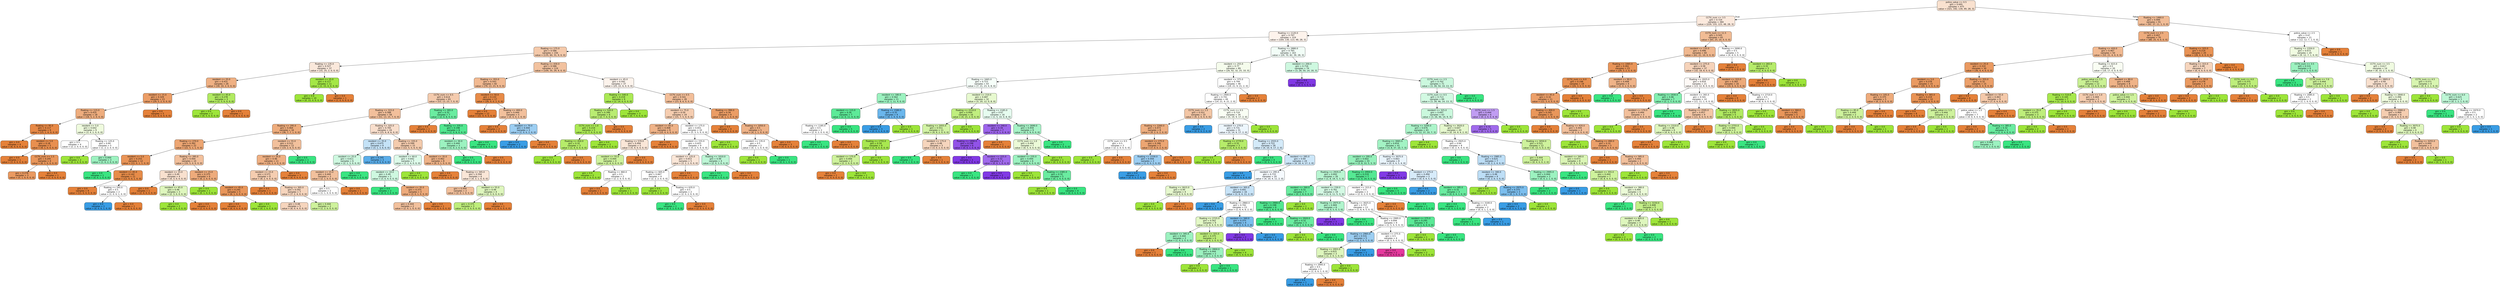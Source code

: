 digraph Tree {
node [shape=box, style="filled, rounded", color="black", fontname=helvetica] ;
edge [fontname=helvetica] ;
0 [label="police_value <= 0.5\ngini = 0.695\nsamples = 475\nvalue = [321, 192, 134, 49, 28, 3]", fillcolor="#f9e1cf"] ;
1 [label="CCTV_num <= 3.5\ngini = 0.724\nsamples = 384\nvalue = [229, 155, 123, 48, 28, 3]", fillcolor="#fbe9dd"] ;
0 -> 1 [labeldistance=2.5, labelangle=45, headlabel="True"] ;
2 [label="floating <= 1120.0\ngini = 0.747\nsamples = 319\nvalue = [164, 130, 113, 48, 28, 3]", fillcolor="#fdf3ec"] ;
1 -> 2 ;
3 [label="floating <= 175.0\ngini = 0.586\nsamples = 156\nvalue = [135, 60, 31, 9, 0, 0]", fillcolor="#f4c9aa"] ;
2 -> 3 ;
4 [label="floating <= 135.0\ngini = 0.527\nsamples = 37\nvalue = [31, 25, 2, 0, 0, 0]", fillcolor="#fae8db"] ;
3 -> 4 ;
5 [label="resident <= 25.0\ngini = 0.431\nsamples = 26\nvalue = [30, 10, 2, 0, 0, 0]", fillcolor="#efb083"] ;
4 -> 5 ;
6 [label="resident <= 15.0\ngini = 0.329\nsamples = 23\nvalue = [29, 5, 2, 0, 0, 0]", fillcolor="#eb9d66"] ;
5 -> 6 ;
7 [label="floating <= 115.0\ngini = 0.435\nsamples = 18\nvalue = [18, 5, 2, 0, 0, 0]", fillcolor="#eead7e"] ;
6 -> 7 ;
8 [label="floating <= 95.0\ngini = 0.117\nsamples = 9\nvalue = [15, 1, 0, 0, 0, 0]", fillcolor="#e78946"] ;
7 -> 8 ;
9 [label="gini = 0.0\nsamples = 4\nvalue = [6, 0, 0, 0, 0, 0]", fillcolor="#e58139"] ;
8 -> 9 ;
10 [label="resident <= 5.0\ngini = 0.18\nsamples = 5\nvalue = [9, 1, 0, 0, 0, 0]", fillcolor="#e88f4f"] ;
8 -> 10 ;
11 [label="gini = 0.0\nsamples = 1\nvalue = [3, 0, 0, 0, 0, 0]", fillcolor="#e58139"] ;
10 -> 11 ;
12 [label="CCTV_num <= 1.5\ngini = 0.245\nsamples = 4\nvalue = [6, 1, 0, 0, 0, 0]", fillcolor="#e9965a"] ;
10 -> 12 ;
13 [label="gini = 0.278\nsamples = 3\nvalue = [5, 1, 0, 0, 0, 0]", fillcolor="#ea9a61"] ;
12 -> 13 ;
14 [label="gini = 0.0\nsamples = 1\nvalue = [1, 0, 0, 0, 0, 0]", fillcolor="#e58139"] ;
12 -> 14 ;
15 [label="resident <= 5.0\ngini = 0.642\nsamples = 9\nvalue = [3, 4, 2, 0, 0, 0]", fillcolor="#effbde"] ;
7 -> 15 ;
16 [label="gini = 0.5\nsamples = 4\nvalue = [2, 2, 0, 0, 0, 0]", fillcolor="#ffffff"] ;
15 -> 16 ;
17 [label="floating <= 125.0\ngini = 0.64\nsamples = 5\nvalue = [1, 2, 2, 0, 0, 0]", fillcolor="#ffffff"] ;
15 -> 17 ;
18 [label="gini = 0.0\nsamples = 2\nvalue = [0, 2, 0, 0, 0, 0]", fillcolor="#9de539"] ;
17 -> 18 ;
19 [label="gini = 0.444\nsamples = 3\nvalue = [1, 0, 2, 0, 0, 0]", fillcolor="#9cf2c0"] ;
17 -> 19 ;
20 [label="gini = 0.0\nsamples = 5\nvalue = [11, 0, 0, 0, 0, 0]", fillcolor="#e58139"] ;
6 -> 20 ;
21 [label="resident <= 45.0\ngini = 0.278\nsamples = 3\nvalue = [1, 5, 0, 0, 0, 0]", fillcolor="#b1ea61"] ;
5 -> 21 ;
22 [label="gini = 0.0\nsamples = 2\nvalue = [0, 5, 0, 0, 0, 0]", fillcolor="#9de539"] ;
21 -> 22 ;
23 [label="gini = 0.0\nsamples = 1\nvalue = [1, 0, 0, 0, 0, 0]", fillcolor="#e58139"] ;
21 -> 23 ;
24 [label="resident <= 25.0\ngini = 0.117\nsamples = 11\nvalue = [1, 15, 0, 0, 0, 0]", fillcolor="#a4e746"] ;
4 -> 24 ;
25 [label="gini = 0.0\nsamples = 10\nvalue = [0, 15, 0, 0, 0, 0]", fillcolor="#9de539"] ;
24 -> 25 ;
26 [label="gini = 0.0\nsamples = 1\nvalue = [1, 0, 0, 0, 0, 0]", fillcolor="#e58139"] ;
24 -> 26 ;
27 [label="floating <= 430.0\ngini = 0.586\nsamples = 119\nvalue = [104, 35, 29, 9, 0, 0]", fillcolor="#f2c29f"] ;
3 -> 27 ;
28 [label="floating <= 355.0\ngini = 0.543\nsamples = 82\nvalue = [79, 13, 23, 9, 0, 0]", fillcolor="#f1b991"] ;
27 -> 28 ;
29 [label="CCTV_num <= 0.5\ngini = 0.614\nsamples = 65\nvalue = [53, 13, 23, 7, 0, 0]", fillcolor="#f4cbae"] ;
28 -> 29 ;
30 [label="floating <= 315.0\ngini = 0.588\nsamples = 58\nvalue = [51, 13, 15, 7, 0, 0]", fillcolor="#f2bf9b"] ;
29 -> 30 ;
31 [label="floating <= 295.0\ngini = 0.464\nsamples = 34\nvalue = [36, 7, 7, 1, 0, 0]", fillcolor="#eeac7c"] ;
30 -> 31 ;
32 [label="floating <= 270.0\ngini = 0.392\nsamples = 22\nvalue = [22, 5, 1, 1, 0, 0]", fillcolor="#eda673"] ;
31 -> 32 ;
33 [label="resident <= 5.0\ngini = 0.255\nsamples = 12\nvalue = [12, 0, 1, 1, 0, 0]", fillcolor="#e99457"] ;
32 -> 33 ;
34 [label="gini = 0.0\nsamples = 1\nvalue = [0, 0, 1, 0, 0, 0]", fillcolor="#39e581"] ;
33 -> 34 ;
35 [label="resident <= 45.0\ngini = 0.142\nsamples = 11\nvalue = [12, 0, 0, 1, 0, 0]", fillcolor="#e78c49"] ;
33 -> 35 ;
36 [label="gini = 0.0\nsamples = 9\nvalue = [11, 0, 0, 0, 0, 0]", fillcolor="#e58139"] ;
35 -> 36 ;
37 [label="floating <= 245.0\ngini = 0.5\nsamples = 2\nvalue = [1, 0, 0, 1, 0, 0]", fillcolor="#ffffff"] ;
35 -> 37 ;
38 [label="gini = 0.0\nsamples = 1\nvalue = [0, 0, 0, 1, 0, 0]", fillcolor="#399de5"] ;
37 -> 38 ;
39 [label="gini = 0.0\nsamples = 1\nvalue = [1, 0, 0, 0, 0, 0]", fillcolor="#e58139"] ;
37 -> 39 ;
40 [label="floating <= 285.0\ngini = 0.444\nsamples = 10\nvalue = [10, 5, 0, 0, 0, 0]", fillcolor="#f2c09c"] ;
32 -> 40 ;
41 [label="resident <= 35.0\ngini = 0.49\nsamples = 4\nvalue = [4, 3, 0, 0, 0, 0]", fillcolor="#f8e0ce"] ;
40 -> 41 ;
42 [label="gini = 0.0\nsamples = 1\nvalue = [2, 0, 0, 0, 0, 0]", fillcolor="#e58139"] ;
41 -> 42 ;
43 [label="resident <= 45.0\ngini = 0.48\nsamples = 3\nvalue = [2, 3, 0, 0, 0, 0]", fillcolor="#def6bd"] ;
41 -> 43 ;
44 [label="gini = 0.0\nsamples = 2\nvalue = [0, 3, 0, 0, 0, 0]", fillcolor="#9de539"] ;
43 -> 44 ;
45 [label="gini = 0.0\nsamples = 1\nvalue = [2, 0, 0, 0, 0, 0]", fillcolor="#e58139"] ;
43 -> 45 ;
46 [label="resident <= 15.0\ngini = 0.375\nsamples = 6\nvalue = [6, 2, 0, 0, 0, 0]", fillcolor="#eeab7b"] ;
40 -> 46 ;
47 [label="gini = 0.0\nsamples = 1\nvalue = [0, 1, 0, 0, 0, 0]", fillcolor="#9de539"] ;
46 -> 47 ;
48 [label="resident <= 45.0\ngini = 0.245\nsamples = 5\nvalue = [6, 1, 0, 0, 0, 0]", fillcolor="#e9965a"] ;
46 -> 48 ;
49 [label="gini = 0.0\nsamples = 4\nvalue = [6, 0, 0, 0, 0, 0]", fillcolor="#e58139"] ;
48 -> 49 ;
50 [label="gini = 0.0\nsamples = 1\nvalue = [0, 1, 0, 0, 0, 0]", fillcolor="#9de539"] ;
48 -> 50 ;
51 [label="resident <= 55.0\ngini = 0.512\nsamples = 12\nvalue = [14, 2, 6, 0, 0, 0]", fillcolor="#f2c09c"] ;
31 -> 51 ;
52 [label="resident <= 25.0\ngini = 0.46\nsamples = 11\nvalue = [14, 2, 4, 0, 0, 0]", fillcolor="#efb083"] ;
51 -> 52 ;
53 [label="resident <= 15.0\ngini = 0.571\nsamples = 8\nvalue = [8, 2, 4, 0, 0, 0]", fillcolor="#f5cdb0"] ;
52 -> 53 ;
54 [label="gini = 0.0\nsamples = 1\nvalue = [1, 0, 0, 0, 0, 0]", fillcolor="#e58139"] ;
53 -> 54 ;
55 [label="floating <= 305.0\ngini = 0.592\nsamples = 7\nvalue = [7, 2, 4, 0, 0, 0]", fillcolor="#f6d5bd"] ;
53 -> 55 ;
56 [label="gini = 0.48\nsamples = 5\nvalue = [6, 0, 4, 0, 0, 0]", fillcolor="#f6d5bd"] ;
55 -> 56 ;
57 [label="gini = 0.444\nsamples = 2\nvalue = [1, 2, 0, 0, 0, 0]", fillcolor="#cef29c"] ;
55 -> 57 ;
58 [label="gini = 0.0\nsamples = 3\nvalue = [6, 0, 0, 0, 0, 0]", fillcolor="#e58139"] ;
52 -> 58 ;
59 [label="gini = 0.0\nsamples = 1\nvalue = [0, 0, 2, 0, 0, 0]", fillcolor="#39e581"] ;
51 -> 59 ;
60 [label="floating <= 325.0\ngini = 0.705\nsamples = 24\nvalue = [15, 6, 8, 6, 0, 0]", fillcolor="#f8decc"] ;
30 -> 60 ;
61 [label="resident <= 35.0\ngini = 0.675\nsamples = 9\nvalue = [3, 1, 3, 6, 0, 0]", fillcolor="#c4e2f7"] ;
60 -> 61 ;
62 [label="resident <= 25.0\ngini = 0.611\nsamples = 6\nvalue = [2, 1, 3, 0, 0, 0]", fillcolor="#cef8e0"] ;
61 -> 62 ;
63 [label="resident <= 15.0\ngini = 0.444\nsamples = 3\nvalue = [2, 1, 0, 0, 0, 0]", fillcolor="#f2c09c"] ;
62 -> 63 ;
64 [label="gini = 0.5\nsamples = 2\nvalue = [1, 1, 0, 0, 0, 0]", fillcolor="#ffffff"] ;
63 -> 64 ;
65 [label="gini = 0.0\nsamples = 1\nvalue = [1, 0, 0, 0, 0, 0]", fillcolor="#e58139"] ;
63 -> 65 ;
66 [label="gini = 0.0\nsamples = 3\nvalue = [0, 0, 3, 0, 0, 0]", fillcolor="#39e581"] ;
62 -> 66 ;
67 [label="gini = 0.245\nsamples = 3\nvalue = [1, 0, 0, 6, 0, 0]", fillcolor="#5aade9"] ;
61 -> 67 ;
68 [label="floating <= 335.0\ngini = 0.599\nsamples = 15\nvalue = [12, 5, 5, 0, 0, 0]", fillcolor="#f4cbad"] ;
60 -> 68 ;
69 [label="resident <= 60.0\ngini = 0.642\nsamples = 7\nvalue = [3, 2, 4, 0, 0, 0]", fillcolor="#defbea"] ;
68 -> 69 ;
70 [label="resident <= 10.0\ngini = 0.49\nsamples = 5\nvalue = [3, 0, 4, 0, 0, 0]", fillcolor="#cef8e0"] ;
69 -> 70 ;
71 [label="gini = 0.0\nsamples = 2\nvalue = [0, 0, 3, 0, 0, 0]", fillcolor="#39e581"] ;
70 -> 71 ;
72 [label="resident <= 35.0\ngini = 0.375\nsamples = 3\nvalue = [3, 0, 1, 0, 0, 0]", fillcolor="#eeab7b"] ;
70 -> 72 ;
73 [label="gini = 0.444\nsamples = 2\nvalue = [2, 0, 1, 0, 0, 0]", fillcolor="#f2c09c"] ;
72 -> 73 ;
74 [label="gini = 0.0\nsamples = 1\nvalue = [1, 0, 0, 0, 0, 0]", fillcolor="#e58139"] ;
72 -> 74 ;
75 [label="gini = 0.0\nsamples = 2\nvalue = [0, 2, 0, 0, 0, 0]", fillcolor="#9de539"] ;
69 -> 75 ;
76 [label="resident <= 35.0\ngini = 0.462\nsamples = 8\nvalue = [9, 3, 1, 0, 0, 0]", fillcolor="#efb388"] ;
68 -> 76 ;
77 [label="gini = 0.0\nsamples = 2\nvalue = [5, 0, 0, 0, 0, 0]", fillcolor="#e58139"] ;
76 -> 77 ;
78 [label="floating <= 345.0\ngini = 0.594\nsamples = 6\nvalue = [4, 3, 1, 0, 0, 0]", fillcolor="#fae6d7"] ;
76 -> 78 ;
79 [label="gini = 0.444\nsamples = 2\nvalue = [2, 0, 1, 0, 0, 0]", fillcolor="#f2c09c"] ;
78 -> 79 ;
80 [label="resident <= 55.0\ngini = 0.48\nsamples = 4\nvalue = [2, 3, 0, 0, 0, 0]", fillcolor="#def6bd"] ;
78 -> 80 ;
81 [label="gini = 0.375\nsamples = 3\nvalue = [1, 3, 0, 0, 0, 0]", fillcolor="#beee7b"] ;
80 -> 81 ;
82 [label="gini = 0.0\nsamples = 1\nvalue = [1, 0, 0, 0, 0, 0]", fillcolor="#e58139"] ;
80 -> 82 ;
83 [label="floating <= 265.0\ngini = 0.32\nsamples = 7\nvalue = [2, 0, 8, 0, 0, 0]", fillcolor="#6aeca0"] ;
29 -> 83 ;
84 [label="gini = 0.0\nsamples = 1\nvalue = [1, 0, 0, 0, 0, 0]", fillcolor="#e58139"] ;
83 -> 84 ;
85 [label="floating <= 335.0\ngini = 0.198\nsamples = 6\nvalue = [1, 0, 8, 0, 0, 0]", fillcolor="#52e891"] ;
83 -> 85 ;
86 [label="resident <= 30.0\ngini = 0.444\nsamples = 3\nvalue = [1, 0, 2, 0, 0, 0]", fillcolor="#9cf2c0"] ;
85 -> 86 ;
87 [label="gini = 0.0\nsamples = 2\nvalue = [0, 0, 2, 0, 0, 0]", fillcolor="#39e581"] ;
86 -> 87 ;
88 [label="gini = 0.0\nsamples = 1\nvalue = [1, 0, 0, 0, 0, 0]", fillcolor="#e58139"] ;
86 -> 88 ;
89 [label="gini = 0.0\nsamples = 3\nvalue = [0, 0, 6, 0, 0, 0]", fillcolor="#39e581"] ;
85 -> 89 ;
90 [label="resident <= 50.0\ngini = 0.133\nsamples = 17\nvalue = [26, 0, 0, 2, 0, 0]", fillcolor="#e78b48"] ;
28 -> 90 ;
91 [label="gini = 0.0\nsamples = 12\nvalue = [22, 0, 0, 0, 0, 0]", fillcolor="#e58139"] ;
90 -> 91 ;
92 [label="floating <= 400.0\ngini = 0.444\nsamples = 5\nvalue = [4, 0, 0, 2, 0, 0]", fillcolor="#f2c09c"] ;
90 -> 92 ;
93 [label="gini = 0.0\nsamples = 2\nvalue = [3, 0, 0, 0, 0, 0]", fillcolor="#e58139"] ;
92 -> 93 ;
94 [label="resident <= 70.0\ngini = 0.444\nsamples = 3\nvalue = [1, 0, 0, 2, 0, 0]", fillcolor="#9ccef2"] ;
92 -> 94 ;
95 [label="gini = 0.0\nsamples = 2\nvalue = [0, 0, 0, 2, 0, 0]", fillcolor="#399de5"] ;
94 -> 95 ;
96 [label="gini = 0.0\nsamples = 1\nvalue = [1, 0, 0, 0, 0, 0]", fillcolor="#e58139"] ;
94 -> 96 ;
97 [label="resident <= 45.0\ngini = 0.592\nsamples = 37\nvalue = [25, 22, 6, 0, 0, 0]", fillcolor="#fcf3ec"] ;
27 -> 97 ;
98 [label="floating <= 540.0\ngini = 0.219\nsamples = 9\nvalue = [2, 14, 0, 0, 0, 0]", fillcolor="#abe955"] ;
97 -> 98 ;
99 [label="floating <= 520.0\ngini = 0.346\nsamples = 6\nvalue = [2, 7, 0, 0, 0, 0]", fillcolor="#b9ec72"] ;
98 -> 99 ;
100 [label="CCTV_num <= 1.0\ngini = 0.219\nsamples = 5\nvalue = [1, 7, 0, 0, 0, 0]", fillcolor="#abe955"] ;
99 -> 100 ;
101 [label="floating <= 450.0\ngini = 0.32\nsamples = 3\nvalue = [1, 4, 0, 0, 0, 0]", fillcolor="#b6ec6a"] ;
100 -> 101 ;
102 [label="gini = 0.0\nsamples = 2\nvalue = [0, 4, 0, 0, 0, 0]", fillcolor="#9de539"] ;
101 -> 102 ;
103 [label="gini = 0.0\nsamples = 1\nvalue = [1, 0, 0, 0, 0, 0]", fillcolor="#e58139"] ;
101 -> 103 ;
104 [label="gini = 0.0\nsamples = 2\nvalue = [0, 3, 0, 0, 0, 0]", fillcolor="#9de539"] ;
100 -> 104 ;
105 [label="gini = 0.0\nsamples = 1\nvalue = [1, 0, 0, 0, 0, 0]", fillcolor="#e58139"] ;
99 -> 105 ;
106 [label="gini = 0.0\nsamples = 3\nvalue = [0, 7, 0, 0, 0, 0]", fillcolor="#9de539"] ;
98 -> 106 ;
107 [label="CCTV_num <= 0.5\ngini = 0.541\nsamples = 28\nvalue = [23, 8, 6, 0, 0, 0]", fillcolor="#f2be99"] ;
97 -> 107 ;
108 [label="resident <= 75.0\ngini = 0.59\nsamples = 19\nvalue = [15, 7, 5, 0, 0, 0]", fillcolor="#f5cdb0"] ;
107 -> 108 ;
109 [label="resident <= 65.0\ngini = 0.408\nsamples = 9\nvalue = [10, 4, 0, 0, 0, 0]", fillcolor="#efb388"] ;
108 -> 109 ;
110 [label="floating <= 570.0\ngini = 0.494\nsamples = 5\nvalue = [5, 4, 0, 0, 0, 0]", fillcolor="#fae6d7"] ;
109 -> 110 ;
111 [label="resident <= 55.0\ngini = 0.444\nsamples = 4\nvalue = [2, 4, 0, 0, 0, 0]", fillcolor="#cef29c"] ;
110 -> 111 ;
112 [label="gini = 0.0\nsamples = 2\nvalue = [0, 2, 0, 0, 0, 0]", fillcolor="#9de539"] ;
111 -> 112 ;
113 [label="floating <= 460.0\ngini = 0.5\nsamples = 2\nvalue = [2, 2, 0, 0, 0, 0]", fillcolor="#ffffff"] ;
111 -> 113 ;
114 [label="gini = 0.0\nsamples = 1\nvalue = [2, 0, 0, 0, 0, 0]", fillcolor="#e58139"] ;
113 -> 114 ;
115 [label="gini = 0.0\nsamples = 1\nvalue = [0, 2, 0, 0, 0, 0]", fillcolor="#9de539"] ;
113 -> 115 ;
116 [label="gini = 0.0\nsamples = 1\nvalue = [3, 0, 0, 0, 0, 0]", fillcolor="#e58139"] ;
110 -> 116 ;
117 [label="gini = 0.0\nsamples = 4\nvalue = [5, 0, 0, 0, 0, 0]", fillcolor="#e58139"] ;
109 -> 117 ;
118 [label="resident <= 175.0\ngini = 0.651\nsamples = 10\nvalue = [5, 3, 5, 0, 0, 0]", fillcolor="#ffffff"] ;
108 -> 118 ;
119 [label="resident <= 155.0\ngini = 0.625\nsamples = 9\nvalue = [5, 2, 5, 0, 0, 0]", fillcolor="#ffffff"] ;
118 -> 119 ;
120 [label="resident <= 125.0\ngini = 0.653\nsamples = 5\nvalue = [3, 2, 2, 0, 0, 0]", fillcolor="#fae6d7"] ;
119 -> 120 ;
121 [label="floating <= 605.0\ngini = 0.667\nsamples = 4\nvalue = [2, 2, 2, 0, 0, 0]", fillcolor="#ffffff"] ;
120 -> 121 ;
122 [label="gini = 0.0\nsamples = 2\nvalue = [0, 2, 0, 0, 0, 0]", fillcolor="#9de539"] ;
121 -> 122 ;
123 [label="floating <= 635.0\ngini = 0.5\nsamples = 2\nvalue = [2, 0, 2, 0, 0, 0]", fillcolor="#ffffff"] ;
121 -> 123 ;
124 [label="gini = 0.0\nsamples = 1\nvalue = [0, 0, 2, 0, 0, 0]", fillcolor="#39e581"] ;
123 -> 124 ;
125 [label="gini = 0.0\nsamples = 1\nvalue = [2, 0, 0, 0, 0, 0]", fillcolor="#e58139"] ;
123 -> 125 ;
126 [label="gini = 0.0\nsamples = 1\nvalue = [1, 0, 0, 0, 0, 0]", fillcolor="#e58139"] ;
120 -> 126 ;
127 [label="floating <= 1010.0\ngini = 0.48\nsamples = 4\nvalue = [2, 0, 3, 0, 0, 0]", fillcolor="#bdf6d5"] ;
119 -> 127 ;
128 [label="gini = 0.0\nsamples = 2\nvalue = [0, 0, 3, 0, 0, 0]", fillcolor="#39e581"] ;
127 -> 128 ;
129 [label="gini = 0.0\nsamples = 2\nvalue = [2, 0, 0, 0, 0, 0]", fillcolor="#e58139"] ;
127 -> 129 ;
130 [label="gini = 0.0\nsamples = 1\nvalue = [0, 1, 0, 0, 0, 0]", fillcolor="#9de539"] ;
118 -> 130 ;
131 [label="floating <= 990.0\ngini = 0.34\nsamples = 9\nvalue = [8, 1, 1, 0, 0, 0]", fillcolor="#eb9d65"] ;
107 -> 131 ;
132 [label="gini = 0.0\nsamples = 4\nvalue = [4, 0, 0, 0, 0, 0]", fillcolor="#e58139"] ;
131 -> 132 ;
133 [label="floating <= 1050.0\ngini = 0.5\nsamples = 5\nvalue = [4, 1, 1, 0, 0, 0]", fillcolor="#efb388"] ;
131 -> 133 ;
134 [label="resident <= 135.0\ngini = 0.5\nsamples = 2\nvalue = [0, 1, 1, 0, 0, 0]", fillcolor="#ffffff"] ;
133 -> 134 ;
135 [label="gini = 0.0\nsamples = 1\nvalue = [0, 1, 0, 0, 0, 0]", fillcolor="#9de539"] ;
134 -> 135 ;
136 [label="gini = 0.0\nsamples = 1\nvalue = [0, 0, 1, 0, 0, 0]", fillcolor="#39e581"] ;
134 -> 136 ;
137 [label="gini = 0.0\nsamples = 3\nvalue = [4, 0, 0, 0, 0, 0]", fillcolor="#e58139"] ;
133 -> 137 ;
138 [label="floating <= 2880.0\ngini = 0.765\nsamples = 163\nvalue = [29, 70, 82, 39, 28, 3]", fillcolor="#f2fdf7"] ;
2 -> 138 ;
139 [label="resident <= 255.0\ngini = 0.77\nsamples = 89\nvalue = [26, 42, 32, 25, 10, 0]", fillcolor="#f5fcec"] ;
138 -> 139 ;
140 [label="floating <= 1665.0\ngini = 0.723\nsamples = 43\nvalue = [7, 21, 23, 4, 8, 0]", fillcolor="#f6fef9"] ;
139 -> 140 ;
141 [label="resident <= 180.0\ngini = 0.562\nsamples = 11\nvalue = [2, 1, 11, 4, 0, 0]", fillcolor="#9cf2c0"] ;
140 -> 141 ;
142 [label="resident <= 115.0\ngini = 0.26\nsamples = 7\nvalue = [2, 0, 11, 0, 0, 0]", fillcolor="#5dea98"] ;
141 -> 142 ;
143 [label="floating <= 1185.0\ngini = 0.5\nsamples = 2\nvalue = [2, 0, 2, 0, 0, 0]", fillcolor="#ffffff"] ;
142 -> 143 ;
144 [label="gini = 0.0\nsamples = 1\nvalue = [0, 0, 2, 0, 0, 0]", fillcolor="#39e581"] ;
143 -> 144 ;
145 [label="gini = 0.0\nsamples = 1\nvalue = [2, 0, 0, 0, 0, 0]", fillcolor="#e58139"] ;
143 -> 145 ;
146 [label="gini = 0.0\nsamples = 5\nvalue = [0, 0, 9, 0, 0, 0]", fillcolor="#39e581"] ;
142 -> 146 ;
147 [label="floating <= 1580.0\ngini = 0.32\nsamples = 4\nvalue = [0, 1, 0, 4, 0, 0]", fillcolor="#6ab6ec"] ;
141 -> 147 ;
148 [label="gini = 0.0\nsamples = 3\nvalue = [0, 0, 0, 4, 0, 0]", fillcolor="#399de5"] ;
147 -> 148 ;
149 [label="gini = 0.0\nsamples = 1\nvalue = [0, 1, 0, 0, 0, 0]", fillcolor="#9de539"] ;
147 -> 149 ;
150 [label="resident <= 210.0\ngini = 0.687\nsamples = 32\nvalue = [5, 20, 12, 0, 8, 0]", fillcolor="#e7f9cf"] ;
140 -> 150 ;
151 [label="floating <= 2210.0\ngini = 0.444\nsamples = 16\nvalue = [4, 15, 2, 0, 0, 0]", fillcolor="#c0ee7f"] ;
150 -> 151 ;
152 [label="floating <= 2055.0\ngini = 0.551\nsamples = 11\nvalue = [4, 9, 2, 0, 0, 0]", fillcolor="#d2f3a5"] ;
151 -> 152 ;
153 [label="floating <= 1755.0\ngini = 0.18\nsamples = 8\nvalue = [1, 9, 0, 0, 0, 0]", fillcolor="#a8e84f"] ;
152 -> 153 ;
154 [label="resident <= 175.0\ngini = 0.444\nsamples = 2\nvalue = [1, 2, 0, 0, 0, 0]", fillcolor="#cef29c"] ;
153 -> 154 ;
155 [label="gini = 0.0\nsamples = 1\nvalue = [1, 0, 0, 0, 0, 0]", fillcolor="#e58139"] ;
154 -> 155 ;
156 [label="gini = 0.0\nsamples = 1\nvalue = [0, 2, 0, 0, 0, 0]", fillcolor="#9de539"] ;
154 -> 156 ;
157 [label="gini = 0.0\nsamples = 6\nvalue = [0, 7, 0, 0, 0, 0]", fillcolor="#9de539"] ;
153 -> 157 ;
158 [label="resident <= 175.0\ngini = 0.48\nsamples = 3\nvalue = [3, 0, 2, 0, 0, 0]", fillcolor="#f6d5bd"] ;
152 -> 158 ;
159 [label="gini = 0.0\nsamples = 2\nvalue = [0, 0, 2, 0, 0, 0]", fillcolor="#39e581"] ;
158 -> 159 ;
160 [label="gini = 0.0\nsamples = 1\nvalue = [3, 0, 0, 0, 0, 0]", fillcolor="#e58139"] ;
158 -> 160 ;
161 [label="gini = 0.0\nsamples = 5\nvalue = [0, 6, 0, 0, 0, 0]", fillcolor="#9de539"] ;
151 -> 161 ;
162 [label="floating <= 2185.0\ngini = 0.67\nsamples = 16\nvalue = [1, 5, 10, 0, 8, 0]", fillcolor="#e6fcef"] ;
150 -> 162 ;
163 [label="resident <= 240.0\ngini = 0.34\nsamples = 7\nvalue = [1, 0, 1, 0, 8, 0]", fillcolor="#9d65eb"] ;
162 -> 163 ;
164 [label="floating <= 1890.0\ngini = 0.198\nsamples = 6\nvalue = [0, 0, 1, 0, 8, 0]", fillcolor="#9152e8"] ;
163 -> 164 ;
165 [label="gini = 0.0\nsamples = 3\nvalue = [0, 0, 0, 0, 4, 0]", fillcolor="#8139e5"] ;
164 -> 165 ;
166 [label="resident <= 225.0\ngini = 0.32\nsamples = 3\nvalue = [0, 0, 1, 0, 4, 0]", fillcolor="#a06aec"] ;
164 -> 166 ;
167 [label="gini = 0.0\nsamples = 1\nvalue = [0, 0, 1, 0, 0, 0]", fillcolor="#39e581"] ;
166 -> 167 ;
168 [label="gini = 0.0\nsamples = 2\nvalue = [0, 0, 0, 0, 4, 0]", fillcolor="#8139e5"] ;
166 -> 168 ;
169 [label="gini = 0.0\nsamples = 1\nvalue = [1, 0, 0, 0, 0, 0]", fillcolor="#e58139"] ;
163 -> 169 ;
170 [label="floating <= 2690.0\ngini = 0.459\nsamples = 9\nvalue = [0, 5, 9, 0, 0, 0]", fillcolor="#a7f3c7"] ;
162 -> 170 ;
171 [label="CCTV_num <= 1.0\ngini = 0.494\nsamples = 7\nvalue = [0, 5, 4, 0, 0, 0]", fillcolor="#ebfad7"] ;
170 -> 171 ;
172 [label="resident <= 235.0\ngini = 0.444\nsamples = 6\nvalue = [0, 2, 4, 0, 0, 0]", fillcolor="#9cf2c0"] ;
171 -> 172 ;
173 [label="gini = 0.0\nsamples = 1\nvalue = [0, 1, 0, 0, 0, 0]", fillcolor="#9de539"] ;
172 -> 173 ;
174 [label="floating <= 2385.0\ngini = 0.32\nsamples = 5\nvalue = [0, 1, 4, 0, 0, 0]", fillcolor="#6aeca0"] ;
172 -> 174 ;
175 [label="gini = 0.0\nsamples = 1\nvalue = [0, 1, 0, 0, 0, 0]", fillcolor="#9de539"] ;
174 -> 175 ;
176 [label="gini = 0.0\nsamples = 4\nvalue = [0, 0, 4, 0, 0, 0]", fillcolor="#39e581"] ;
174 -> 176 ;
177 [label="gini = 0.0\nsamples = 1\nvalue = [0, 3, 0, 0, 0, 0]", fillcolor="#9de539"] ;
171 -> 177 ;
178 [label="gini = 0.0\nsamples = 2\nvalue = [0, 0, 5, 0, 0, 0]", fillcolor="#39e581"] ;
170 -> 178 ;
179 [label="resident <= 375.0\ngini = 0.744\nsamples = 46\nvalue = [19, 21, 9, 21, 2, 0]", fillcolor="#ffffff"] ;
139 -> 179 ;
180 [label="floating <= 2400.0\ngini = 0.741\nsamples = 44\nvalue = [14, 21, 9, 21, 2, 0]", fillcolor="#ffffff"] ;
179 -> 180 ;
181 [label="CCTV_num <= 1.5\ngini = 0.551\nsamples = 10\nvalue = [9, 2, 0, 4, 0, 0]", fillcolor="#f3c6a5"] ;
180 -> 181 ;
182 [label="floating <= 2260.0\ngini = 0.473\nsamples = 8\nvalue = [9, 2, 0, 2, 0, 0]", fillcolor="#eeaf81"] ;
181 -> 182 ;
183 [label="CCTV_num <= 0.5\ngini = 0.5\nsamples = 3\nvalue = [2, 2, 0, 0, 0, 0]", fillcolor="#ffffff"] ;
182 -> 183 ;
184 [label="gini = 0.0\nsamples = 2\nvalue = [0, 2, 0, 0, 0, 0]", fillcolor="#9de539"] ;
183 -> 184 ;
185 [label="gini = 0.0\nsamples = 1\nvalue = [2, 0, 0, 0, 0, 0]", fillcolor="#e58139"] ;
183 -> 185 ;
186 [label="resident <= 275.0\ngini = 0.346\nsamples = 5\nvalue = [7, 0, 0, 2, 0, 0]", fillcolor="#eca572"] ;
182 -> 186 ;
187 [label="floating <= 2330.0\ngini = 0.444\nsamples = 3\nvalue = [1, 0, 0, 2, 0, 0]", fillcolor="#9ccef2"] ;
186 -> 187 ;
188 [label="gini = 0.0\nsamples = 2\nvalue = [0, 0, 0, 2, 0, 0]", fillcolor="#399de5"] ;
187 -> 188 ;
189 [label="gini = 0.0\nsamples = 1\nvalue = [1, 0, 0, 0, 0, 0]", fillcolor="#e58139"] ;
187 -> 189 ;
190 [label="gini = 0.0\nsamples = 2\nvalue = [6, 0, 0, 0, 0, 0]", fillcolor="#e58139"] ;
186 -> 190 ;
191 [label="gini = 0.0\nsamples = 2\nvalue = [0, 0, 0, 2, 0, 0]", fillcolor="#399de5"] ;
181 -> 191 ;
192 [label="CCTV_num <= 0.5\ngini = 0.719\nsamples = 34\nvalue = [5, 19, 9, 17, 2, 0]", fillcolor="#f9fef4"] ;
180 -> 192 ;
193 [label="resident <= 270.0\ngini = 0.731\nsamples = 31\nvalue = [5, 14, 9, 17, 2, 0]", fillcolor="#edf6fd"] ;
192 -> 193 ;
194 [label="floating <= 2770.0\ngini = 0.32\nsamples = 3\nvalue = [1, 4, 0, 0, 0, 0]", fillcolor="#b6ec6a"] ;
193 -> 194 ;
195 [label="gini = 0.0\nsamples = 2\nvalue = [0, 4, 0, 0, 0, 0]", fillcolor="#9de539"] ;
194 -> 195 ;
196 [label="gini = 0.0\nsamples = 1\nvalue = [1, 0, 0, 0, 0, 0]", fillcolor="#e58139"] ;
194 -> 196 ;
197 [label="floating <= 2555.0\ngini = 0.722\nsamples = 28\nvalue = [4, 10, 9, 17, 2, 0]", fillcolor="#d4eaf9"] ;
193 -> 197 ;
198 [label="gini = 0.0\nsamples = 4\nvalue = [0, 0, 5, 0, 0, 0]", fillcolor="#39e581"] ;
197 -> 198 ;
199 [label="resident <= 285.0\ngini = 0.69\nsamples = 24\nvalue = [4, 10, 4, 17, 2, 0]", fillcolor="#cce6f8"] ;
197 -> 199 ;
200 [label="gini = 0.0\nsamples = 4\nvalue = [0, 0, 0, 6, 0, 0]", fillcolor="#399de5"] ;
199 -> 200 ;
201 [label="resident <= 295.0\ngini = 0.733\nsamples = 20\nvalue = [4, 10, 4, 11, 2, 0]", fillcolor="#f6fafe"] ;
199 -> 201 ;
202 [label="floating <= 2615.0\ngini = 0.49\nsamples = 4\nvalue = [3, 4, 0, 0, 0, 0]", fillcolor="#e6f8ce"] ;
201 -> 202 ;
203 [label="gini = 0.0\nsamples = 2\nvalue = [0, 4, 0, 0, 0, 0]", fillcolor="#9de539"] ;
202 -> 203 ;
204 [label="gini = 0.0\nsamples = 2\nvalue = [3, 0, 0, 0, 0, 0]", fillcolor="#e58139"] ;
202 -> 204 ;
205 [label="resident <= 305.0\ngini = 0.691\nsamples = 16\nvalue = [1, 6, 4, 11, 2, 0]", fillcolor="#c8e4f8"] ;
201 -> 205 ;
206 [label="gini = 0.0\nsamples = 3\nvalue = [0, 0, 0, 5, 0, 0]", fillcolor="#399de5"] ;
205 -> 206 ;
207 [label="floating <= 2860.0\ngini = 0.742\nsamples = 13\nvalue = [1, 6, 4, 6, 2, 0]", fillcolor="#ffffff"] ;
205 -> 207 ;
208 [label="floating <= 2725.0\ngini = 0.562\nsamples = 9\nvalue = [1, 6, 4, 0, 0, 0]", fillcolor="#e3f8c6"] ;
207 -> 208 ;
209 [label="resident <= 345.0\ngini = 0.444\nsamples = 3\nvalue = [1, 0, 2, 0, 0, 0]", fillcolor="#9cf2c0"] ;
208 -> 209 ;
210 [label="gini = 0.0\nsamples = 1\nvalue = [1, 0, 0, 0, 0, 0]", fillcolor="#e58139"] ;
209 -> 210 ;
211 [label="gini = 0.0\nsamples = 2\nvalue = [0, 0, 2, 0, 0, 0]", fillcolor="#39e581"] ;
209 -> 211 ;
212 [label="resident <= 325.0\ngini = 0.375\nsamples = 6\nvalue = [0, 6, 2, 0, 0, 0]", fillcolor="#beee7b"] ;
208 -> 212 ;
213 [label="floating <= 2800.0\ngini = 0.444\nsamples = 2\nvalue = [0, 1, 2, 0, 0, 0]", fillcolor="#9cf2c0"] ;
212 -> 213 ;
214 [label="gini = 0.0\nsamples = 1\nvalue = [0, 1, 0, 0, 0, 0]", fillcolor="#9de539"] ;
213 -> 214 ;
215 [label="gini = 0.0\nsamples = 1\nvalue = [0, 0, 2, 0, 0, 0]", fillcolor="#39e581"] ;
213 -> 215 ;
216 [label="gini = 0.0\nsamples = 4\nvalue = [0, 5, 0, 0, 0, 0]", fillcolor="#9de539"] ;
212 -> 216 ;
217 [label="resident <= 340.0\ngini = 0.375\nsamples = 4\nvalue = [0, 0, 0, 6, 2, 0]", fillcolor="#7bbeee"] ;
207 -> 217 ;
218 [label="gini = 0.0\nsamples = 2\nvalue = [0, 0, 0, 0, 2, 0]", fillcolor="#8139e5"] ;
217 -> 218 ;
219 [label="gini = 0.0\nsamples = 2\nvalue = [0, 0, 0, 6, 0, 0]", fillcolor="#399de5"] ;
217 -> 219 ;
220 [label="gini = 0.0\nsamples = 3\nvalue = [0, 5, 0, 0, 0, 0]", fillcolor="#9de539"] ;
192 -> 220 ;
221 [label="gini = 0.0\nsamples = 2\nvalue = [5, 0, 0, 0, 0, 0]", fillcolor="#e58139"] ;
179 -> 221 ;
222 [label="resident <= 200.0\ngini = 0.716\nsamples = 74\nvalue = [3, 28, 50, 14, 18, 3]", fillcolor="#cef8e0"] ;
138 -> 222 ;
223 [label="gini = 0.0\nsamples = 3\nvalue = [0, 0, 0, 0, 5, 0]", fillcolor="#8139e5"] ;
222 -> 223 ;
224 [label="CCTV_num <= 2.5\ngini = 0.702\nsamples = 71\nvalue = [3, 28, 50, 14, 13, 3]", fillcolor="#cbf8de"] ;
222 -> 224 ;
225 [label="CCTV_num <= 0.5\ngini = 0.713\nsamples = 69\nvalue = [3, 28, 46, 14, 13, 3]", fillcolor="#d2f9e2"] ;
224 -> 225 ;
226 [label="resident <= 325.0\ngini = 0.697\nsamples = 63\nvalue = [3, 26, 46, 14, 9, 3]", fillcolor="#caf8dd"] ;
225 -> 226 ;
227 [label="floating <= 3200.0\ngini = 0.676\nsamples = 43\nvalue = [3, 12, 37, 10, 7, 3]", fillcolor="#acf4ca"] ;
226 -> 227 ;
228 [label="floating <= 3065.0\ngini = 0.654\nsamples = 41\nvalue = [3, 8, 37, 10, 7, 3]", fillcolor="#a3f3c4"] ;
227 -> 228 ;
229 [label="resident <= 295.0\ngini = 0.602\nsamples = 33\nvalue = [3, 8, 33, 5, 3, 3]", fillcolor="#96f1bc"] ;
228 -> 229 ;
230 [label="floating <= 2935.0\ngini = 0.692\nsamples = 26\nvalue = [1, 8, 19, 5, 3, 3]", fillcolor="#b9f6d2"] ;
229 -> 230 ;
231 [label="resident <= 260.0\ngini = 0.32\nsamples = 7\nvalue = [0, 2, 8, 0, 0, 0]", fillcolor="#6aeca0"] ;
230 -> 231 ;
232 [label="floating <= 2900.0\ngini = 0.198\nsamples = 6\nvalue = [0, 1, 8, 0, 0, 0]", fillcolor="#52e891"] ;
231 -> 232 ;
233 [label="gini = 0.0\nsamples = 3\nvalue = [0, 0, 4, 0, 0, 0]", fillcolor="#39e581"] ;
232 -> 233 ;
234 [label="floating <= 2920.0\ngini = 0.32\nsamples = 3\nvalue = [0, 1, 4, 0, 0, 0]", fillcolor="#6aeca0"] ;
232 -> 234 ;
235 [label="gini = 0.0\nsamples = 1\nvalue = [0, 1, 0, 0, 0, 0]", fillcolor="#9de539"] ;
234 -> 235 ;
236 [label="gini = 0.0\nsamples = 2\nvalue = [0, 0, 4, 0, 0, 0]", fillcolor="#39e581"] ;
234 -> 236 ;
237 [label="gini = 0.0\nsamples = 1\nvalue = [0, 1, 0, 0, 0, 0]", fillcolor="#9de539"] ;
231 -> 237 ;
238 [label="resident <= 230.0\ngini = 0.761\nsamples = 19\nvalue = [1, 6, 11, 5, 3, 3]", fillcolor="#d4f9e4"] ;
230 -> 238 ;
239 [label="floating <= 2975.0\ngini = 0.469\nsamples = 6\nvalue = [0, 0, 5, 0, 3, 0]", fillcolor="#b0f5cd"] ;
238 -> 239 ;
240 [label="gini = 0.0\nsamples = 3\nvalue = [0, 0, 0, 0, 3, 0]", fillcolor="#8139e5"] ;
239 -> 240 ;
241 [label="gini = 0.0\nsamples = 3\nvalue = [0, 0, 5, 0, 0, 0]", fillcolor="#39e581"] ;
239 -> 241 ;
242 [label="floating <= 3025.0\ngini = 0.757\nsamples = 13\nvalue = [1, 6, 6, 5, 0, 3]", fillcolor="#ffffff"] ;
238 -> 242 ;
243 [label="floating <= 2995.0\ngini = 0.694\nsamples = 9\nvalue = [1, 5, 0, 5, 0, 3]", fillcolor="#ffffff"] ;
242 -> 243 ;
244 [label="floating <= 2965.0\ngini = 0.531\nsamples = 5\nvalue = [1, 2, 0, 5, 0, 0]", fillcolor="#9ccef2"] ;
243 -> 244 ;
245 [label="floating <= 2955.0\ngini = 0.625\nsamples = 3\nvalue = [1, 2, 0, 1, 0, 0]", fillcolor="#def6bd"] ;
244 -> 245 ;
246 [label="floating <= 2945.0\ngini = 0.5\nsamples = 2\nvalue = [1, 0, 0, 1, 0, 0]", fillcolor="#ffffff"] ;
245 -> 246 ;
247 [label="gini = 0.0\nsamples = 1\nvalue = [0, 0, 0, 1, 0, 0]", fillcolor="#399de5"] ;
246 -> 247 ;
248 [label="gini = 0.0\nsamples = 1\nvalue = [1, 0, 0, 0, 0, 0]", fillcolor="#e58139"] ;
246 -> 248 ;
249 [label="gini = 0.0\nsamples = 1\nvalue = [0, 2, 0, 0, 0, 0]", fillcolor="#9de539"] ;
245 -> 249 ;
250 [label="gini = 0.0\nsamples = 2\nvalue = [0, 0, 0, 4, 0, 0]", fillcolor="#399de5"] ;
244 -> 250 ;
251 [label="resident <= 275.0\ngini = 0.5\nsamples = 4\nvalue = [0, 3, 0, 0, 0, 3]", fillcolor="#ffffff"] ;
243 -> 251 ;
252 [label="gini = 0.0\nsamples = 2\nvalue = [0, 0, 0, 0, 0, 3]", fillcolor="#e5399d"] ;
251 -> 252 ;
253 [label="gini = 0.0\nsamples = 2\nvalue = [0, 3, 0, 0, 0, 0]", fillcolor="#9de539"] ;
251 -> 253 ;
254 [label="resident <= 275.0\ngini = 0.245\nsamples = 4\nvalue = [0, 1, 6, 0, 0, 0]", fillcolor="#5ae996"] ;
242 -> 254 ;
255 [label="gini = 0.0\nsamples = 1\nvalue = [0, 1, 0, 0, 0, 0]", fillcolor="#9de539"] ;
254 -> 255 ;
256 [label="gini = 0.0\nsamples = 3\nvalue = [0, 0, 6, 0, 0, 0]", fillcolor="#39e581"] ;
254 -> 256 ;
257 [label="floating <= 2950.0\ngini = 0.219\nsamples = 7\nvalue = [2, 0, 14, 0, 0, 0]", fillcolor="#55e993"] ;
229 -> 257 ;
258 [label="resident <= 315.0\ngini = 0.5\nsamples = 2\nvalue = [2, 0, 2, 0, 0, 0]", fillcolor="#ffffff"] ;
257 -> 258 ;
259 [label="gini = 0.0\nsamples = 1\nvalue = [2, 0, 0, 0, 0, 0]", fillcolor="#e58139"] ;
258 -> 259 ;
260 [label="gini = 0.0\nsamples = 1\nvalue = [0, 0, 2, 0, 0, 0]", fillcolor="#39e581"] ;
258 -> 260 ;
261 [label="gini = 0.0\nsamples = 5\nvalue = [0, 0, 12, 0, 0, 0]", fillcolor="#39e581"] ;
257 -> 261 ;
262 [label="floating <= 3075.0\ngini = 0.663\nsamples = 8\nvalue = [0, 0, 4, 5, 4, 0]", fillcolor="#e9f4fc"] ;
228 -> 262 ;
263 [label="gini = 0.0\nsamples = 3\nvalue = [0, 0, 0, 0, 4, 0]", fillcolor="#8139e5"] ;
262 -> 263 ;
264 [label="resident <= 275.0\ngini = 0.494\nsamples = 5\nvalue = [0, 0, 4, 5, 0, 0]", fillcolor="#d7ebfa"] ;
262 -> 264 ;
265 [label="gini = 0.0\nsamples = 2\nvalue = [0, 0, 0, 4, 0, 0]", fillcolor="#399de5"] ;
264 -> 265 ;
266 [label="resident <= 285.0\ngini = 0.32\nsamples = 3\nvalue = [0, 0, 4, 1, 0, 0]", fillcolor="#6aeca0"] ;
264 -> 266 ;
267 [label="gini = 0.0\nsamples = 1\nvalue = [0, 0, 3, 0, 0, 0]", fillcolor="#39e581"] ;
266 -> 267 ;
268 [label="floating <= 3100.0\ngini = 0.5\nsamples = 2\nvalue = [0, 0, 1, 1, 0, 0]", fillcolor="#ffffff"] ;
266 -> 268 ;
269 [label="gini = 0.0\nsamples = 1\nvalue = [0, 0, 1, 0, 0, 0]", fillcolor="#39e581"] ;
268 -> 269 ;
270 [label="gini = 0.0\nsamples = 1\nvalue = [0, 0, 0, 1, 0, 0]", fillcolor="#399de5"] ;
268 -> 270 ;
271 [label="gini = 0.0\nsamples = 2\nvalue = [0, 4, 0, 0, 0, 0]", fillcolor="#9de539"] ;
227 -> 271 ;
272 [label="floating <= 3020.0\ngini = 0.647\nsamples = 20\nvalue = [0, 14, 9, 4, 2, 0]", fillcolor="#e6f8ce"] ;
226 -> 272 ;
273 [label="floating <= 2925.0\ngini = 0.64\nsamples = 8\nvalue = [0, 2, 4, 4, 0, 0]", fillcolor="#ffffff"] ;
272 -> 273 ;
274 [label="gini = 0.0\nsamples = 1\nvalue = [0, 0, 2, 0, 0, 0]", fillcolor="#39e581"] ;
273 -> 274 ;
275 [label="floating <= 2985.0\ngini = 0.625\nsamples = 7\nvalue = [0, 2, 2, 4, 0, 0]", fillcolor="#bddef6"] ;
273 -> 275 ;
276 [label="resident <= 340.0\ngini = 0.48\nsamples = 4\nvalue = [0, 2, 0, 3, 0, 0]", fillcolor="#bddef6"] ;
275 -> 276 ;
277 [label="gini = 0.0\nsamples = 1\nvalue = [0, 1, 0, 0, 0, 0]", fillcolor="#9de539"] ;
276 -> 277 ;
278 [label="floating <= 2975.0\ngini = 0.375\nsamples = 3\nvalue = [0, 1, 0, 3, 0, 0]", fillcolor="#7bbeee"] ;
276 -> 278 ;
279 [label="gini = 0.0\nsamples = 2\nvalue = [0, 0, 0, 3, 0, 0]", fillcolor="#399de5"] ;
278 -> 279 ;
280 [label="gini = 0.0\nsamples = 1\nvalue = [0, 1, 0, 0, 0, 0]", fillcolor="#9de539"] ;
278 -> 280 ;
281 [label="floating <= 2995.0\ngini = 0.444\nsamples = 3\nvalue = [0, 0, 2, 1, 0, 0]", fillcolor="#9cf2c0"] ;
275 -> 281 ;
282 [label="gini = 0.0\nsamples = 2\nvalue = [0, 0, 2, 0, 0, 0]", fillcolor="#39e581"] ;
281 -> 282 ;
283 [label="gini = 0.0\nsamples = 1\nvalue = [0, 0, 0, 1, 0, 0]", fillcolor="#399de5"] ;
281 -> 283 ;
284 [label="floating <= 3050.0\ngini = 0.521\nsamples = 12\nvalue = [0, 12, 5, 0, 2, 0]", fillcolor="#cef29c"] ;
272 -> 284 ;
285 [label="gini = 0.444\nsamples = 4\nvalue = [0, 4, 0, 0, 2, 0]", fillcolor="#cef29c"] ;
284 -> 285 ;
286 [label="resident <= 340.0\ngini = 0.473\nsamples = 8\nvalue = [0, 8, 5, 0, 0, 0]", fillcolor="#daf5b5"] ;
284 -> 286 ;
287 [label="gini = 0.0\nsamples = 1\nvalue = [0, 0, 1, 0, 0, 0]", fillcolor="#39e581"] ;
286 -> 287 ;
288 [label="resident <= 355.0\ngini = 0.444\nsamples = 7\nvalue = [0, 8, 4, 0, 0, 0]", fillcolor="#cef29c"] ;
286 -> 288 ;
289 [label="gini = 0.0\nsamples = 1\nvalue = [0, 3, 0, 0, 0, 0]", fillcolor="#9de539"] ;
288 -> 289 ;
290 [label="resident <= 380.0\ngini = 0.494\nsamples = 6\nvalue = [0, 5, 4, 0, 0, 0]", fillcolor="#ebfad7"] ;
288 -> 290 ;
291 [label="gini = 0.0\nsamples = 1\nvalue = [0, 0, 2, 0, 0, 0]", fillcolor="#39e581"] ;
290 -> 291 ;
292 [label="floating <= 3150.0\ngini = 0.408\nsamples = 5\nvalue = [0, 5, 2, 0, 0, 0]", fillcolor="#c4ef88"] ;
290 -> 292 ;
293 [label="resident <= 405.0\ngini = 0.48\nsamples = 4\nvalue = [0, 3, 2, 0, 0, 0]", fillcolor="#def6bd"] ;
292 -> 293 ;
294 [label="gini = 0.0\nsamples = 2\nvalue = [0, 3, 0, 0, 0, 0]", fillcolor="#9de539"] ;
293 -> 294 ;
295 [label="gini = 0.0\nsamples = 2\nvalue = [0, 0, 2, 0, 0, 0]", fillcolor="#39e581"] ;
293 -> 295 ;
296 [label="gini = 0.0\nsamples = 1\nvalue = [0, 2, 0, 0, 0, 0]", fillcolor="#9de539"] ;
292 -> 296 ;
297 [label="CCTV_num <= 1.5\ngini = 0.444\nsamples = 6\nvalue = [0, 2, 0, 0, 4, 0]", fillcolor="#c09cf2"] ;
225 -> 297 ;
298 [label="gini = 0.32\nsamples = 5\nvalue = [0, 1, 0, 0, 4, 0]", fillcolor="#a06aec"] ;
297 -> 298 ;
299 [label="gini = 0.0\nsamples = 1\nvalue = [0, 1, 0, 0, 0, 0]", fillcolor="#9de539"] ;
297 -> 299 ;
300 [label="gini = 0.0\nsamples = 2\nvalue = [0, 0, 4, 0, 0, 0]", fillcolor="#39e581"] ;
224 -> 300 ;
301 [label="CCTV_num <= 11.5\ngini = 0.505\nsamples = 65\nvalue = [65, 25, 10, 0, 0, 0]", fillcolor="#f1bc95"] ;
1 -> 301 ;
302 [label="resident <= 135.0\ngini = 0.496\nsamples = 60\nvalue = [61, 21, 10, 0, 0, 0]", fillcolor="#f0b88f"] ;
301 -> 302 ;
303 [label="floating <= 1065.0\ngini = 0.261\nsamples = 23\nvalue = [29, 3, 2, 0, 0, 0]", fillcolor="#e99559"] ;
302 -> 303 ;
304 [label="CCTV_num <= 6.0\ngini = 0.198\nsamples = 19\nvalue = [24, 3, 0, 0, 0, 0]", fillcolor="#e89152"] ;
303 -> 304 ;
305 [label="resident <= 45.0\ngini = 0.32\nsamples = 11\nvalue = [12, 3, 0, 0, 0, 0]", fillcolor="#eca06a"] ;
304 -> 305 ;
306 [label="floating <= 400.0\ngini = 0.245\nsamples = 10\nvalue = [12, 2, 0, 0, 0, 0]", fillcolor="#e9965a"] ;
305 -> 306 ;
307 [label="gini = 0.0\nsamples = 6\nvalue = [8, 0, 0, 0, 0, 0]", fillcolor="#e58139"] ;
306 -> 307 ;
308 [label="floating <= 420.0\ngini = 0.444\nsamples = 4\nvalue = [4, 2, 0, 0, 0, 0]", fillcolor="#f2c09c"] ;
306 -> 308 ;
309 [label="gini = 0.0\nsamples = 1\nvalue = [0, 1, 0, 0, 0, 0]", fillcolor="#9de539"] ;
308 -> 309 ;
310 [label="floating <= 490.0\ngini = 0.32\nsamples = 3\nvalue = [4, 1, 0, 0, 0, 0]", fillcolor="#eca06a"] ;
308 -> 310 ;
311 [label="gini = 0.0\nsamples = 1\nvalue = [2, 0, 0, 0, 0, 0]", fillcolor="#e58139"] ;
310 -> 311 ;
312 [label="floating <= 585.0\ngini = 0.444\nsamples = 2\nvalue = [2, 1, 0, 0, 0, 0]", fillcolor="#f2c09c"] ;
310 -> 312 ;
313 [label="gini = 0.0\nsamples = 1\nvalue = [0, 1, 0, 0, 0, 0]", fillcolor="#9de539"] ;
312 -> 313 ;
314 [label="gini = 0.0\nsamples = 1\nvalue = [2, 0, 0, 0, 0, 0]", fillcolor="#e58139"] ;
312 -> 314 ;
315 [label="gini = 0.0\nsamples = 1\nvalue = [0, 1, 0, 0, 0, 0]", fillcolor="#9de539"] ;
305 -> 315 ;
316 [label="gini = 0.0\nsamples = 8\nvalue = [12, 0, 0, 0, 0, 0]", fillcolor="#e58139"] ;
304 -> 316 ;
317 [label="resident <= 90.0\ngini = 0.408\nsamples = 4\nvalue = [5, 0, 2, 0, 0, 0]", fillcolor="#efb388"] ;
303 -> 317 ;
318 [label="gini = 0.0\nsamples = 1\nvalue = [0, 0, 2, 0, 0, 0]", fillcolor="#39e581"] ;
317 -> 318 ;
319 [label="gini = 0.0\nsamples = 3\nvalue = [5, 0, 0, 0, 0, 0]", fillcolor="#e58139"] ;
317 -> 319 ;
320 [label="resident <= 275.0\ngini = 0.58\nsamples = 37\nvalue = [32, 18, 8, 0, 0, 0]", fillcolor="#f6d3ba"] ;
302 -> 320 ;
321 [label="floating <= 2025.0\ngini = 0.654\nsamples = 21\nvalue = [13, 12, 8, 0, 0, 0]", fillcolor="#fef9f6"] ;
320 -> 321 ;
322 [label="floating <= 1930.0\ngini = 0.46\nsamples = 7\nvalue = [2, 1, 7, 0, 0, 0]", fillcolor="#83efb0"] ;
321 -> 322 ;
323 [label="resident <= 170.0\ngini = 0.444\nsamples = 3\nvalue = [2, 1, 0, 0, 0, 0]", fillcolor="#f2c09c"] ;
322 -> 323 ;
324 [label="gini = 0.0\nsamples = 1\nvalue = [0, 1, 0, 0, 0, 0]", fillcolor="#9de539"] ;
323 -> 324 ;
325 [label="gini = 0.0\nsamples = 2\nvalue = [2, 0, 0, 0, 0, 0]", fillcolor="#e58139"] ;
323 -> 325 ;
326 [label="gini = 0.0\nsamples = 4\nvalue = [0, 0, 7, 0, 0, 0]", fillcolor="#39e581"] ;
322 -> 326 ;
327 [label="resident <= 265.0\ngini = 0.541\nsamples = 14\nvalue = [11, 11, 1, 0, 0, 0]", fillcolor="#ffffff"] ;
321 -> 327 ;
328 [label="floating <= 2595.0\ngini = 0.457\nsamples = 9\nvalue = [11, 6, 0, 0, 0, 0]", fillcolor="#f3c6a5"] ;
327 -> 328 ;
329 [label="floating <= 2310.0\ngini = 0.48\nsamples = 6\nvalue = [4, 6, 0, 0, 0, 0]", fillcolor="#def6bd"] ;
328 -> 329 ;
330 [label="gini = 0.0\nsamples = 3\nvalue = [4, 0, 0, 0, 0, 0]", fillcolor="#e58139"] ;
329 -> 330 ;
331 [label="gini = 0.0\nsamples = 3\nvalue = [0, 6, 0, 0, 0, 0]", fillcolor="#9de539"] ;
329 -> 331 ;
332 [label="gini = 0.0\nsamples = 3\nvalue = [7, 0, 0, 0, 0, 0]", fillcolor="#e58139"] ;
328 -> 332 ;
333 [label="floating <= 2835.0\ngini = 0.278\nsamples = 5\nvalue = [0, 5, 1, 0, 0, 0]", fillcolor="#b1ea61"] ;
327 -> 333 ;
334 [label="floating <= 2755.0\ngini = 0.444\nsamples = 3\nvalue = [0, 2, 1, 0, 0, 0]", fillcolor="#cef29c"] ;
333 -> 334 ;
335 [label="gini = 0.0\nsamples = 2\nvalue = [0, 2, 0, 0, 0, 0]", fillcolor="#9de539"] ;
334 -> 335 ;
336 [label="gini = 0.0\nsamples = 1\nvalue = [0, 0, 1, 0, 0, 0]", fillcolor="#39e581"] ;
334 -> 336 ;
337 [label="gini = 0.0\nsamples = 2\nvalue = [0, 3, 0, 0, 0, 0]", fillcolor="#9de539"] ;
333 -> 337 ;
338 [label="resident <= 315.0\ngini = 0.365\nsamples = 16\nvalue = [19, 6, 0, 0, 0, 0]", fillcolor="#eda978"] ;
320 -> 338 ;
339 [label="gini = 0.0\nsamples = 9\nvalue = [13, 0, 0, 0, 0, 0]", fillcolor="#e58139"] ;
338 -> 339 ;
340 [label="floating <= 2710.0\ngini = 0.5\nsamples = 7\nvalue = [6, 6, 0, 0, 0, 0]", fillcolor="#ffffff"] ;
338 -> 340 ;
341 [label="gini = 0.0\nsamples = 2\nvalue = [0, 5, 0, 0, 0, 0]", fillcolor="#9de539"] ;
340 -> 341 ;
342 [label="resident <= 360.0\ngini = 0.245\nsamples = 5\nvalue = [6, 1, 0, 0, 0, 0]", fillcolor="#e9965a"] ;
340 -> 342 ;
343 [label="gini = 0.0\nsamples = 4\nvalue = [6, 0, 0, 0, 0, 0]", fillcolor="#e58139"] ;
342 -> 343 ;
344 [label="gini = 0.0\nsamples = 1\nvalue = [0, 1, 0, 0, 0, 0]", fillcolor="#9de539"] ;
342 -> 344 ;
345 [label="floating <= 2690.0\ngini = 0.5\nsamples = 5\nvalue = [4, 4, 0, 0, 0, 0]", fillcolor="#ffffff"] ;
301 -> 345 ;
346 [label="gini = 0.0\nsamples = 2\nvalue = [3, 0, 0, 0, 0, 0]", fillcolor="#e58139"] ;
345 -> 346 ;
347 [label="resident <= 265.0\ngini = 0.32\nsamples = 3\nvalue = [1, 4, 0, 0, 0, 0]", fillcolor="#b6ec6a"] ;
345 -> 347 ;
348 [label="gini = 0.0\nsamples = 1\nvalue = [1, 0, 0, 0, 0, 0]", fillcolor="#e58139"] ;
347 -> 348 ;
349 [label="gini = 0.0\nsamples = 2\nvalue = [0, 4, 0, 0, 0, 0]", fillcolor="#9de539"] ;
347 -> 349 ;
350 [label="floating <= 1460.0\ngini = 0.499\nsamples = 91\nvalue = [92, 37, 11, 1, 0, 0]", fillcolor="#f1bc96"] ;
0 -> 350 [labeldistance=2.5, labelangle=-45, headlabel="False"] ;
351 [label="CCTV_num <= 2.5\ngini = 0.407\nsamples = 70\nvalue = [80, 25, 4, 0, 0, 0]", fillcolor="#eeac7d"] ;
350 -> 351 ;
352 [label="floating <= 420.0\ngini = 0.467\nsamples = 50\nvalue = [52, 21, 4, 0, 0, 0]", fillcolor="#f1b991"] ;
351 -> 352 ;
353 [label="resident <= 25.0\ngini = 0.314\nsamples = 30\nvalue = [36, 4, 4, 0, 0, 0]", fillcolor="#ea9a61"] ;
352 -> 353 ;
354 [label="resident <= 5.0\ngini = 0.278\nsamples = 15\nvalue = [20, 4, 0, 0, 0, 0]", fillcolor="#ea9a61"] ;
353 -> 354 ;
355 [label="floating <= 105.0\ngini = 0.375\nsamples = 5\nvalue = [6, 2, 0, 0, 0, 0]", fillcolor="#eeab7b"] ;
354 -> 355 ;
356 [label="floating <= 85.0\ngini = 0.444\nsamples = 2\nvalue = [1, 2, 0, 0, 0, 0]", fillcolor="#cef29c"] ;
355 -> 356 ;
357 [label="gini = 0.0\nsamples = 1\nvalue = [1, 0, 0, 0, 0, 0]", fillcolor="#e58139"] ;
356 -> 357 ;
358 [label="gini = 0.0\nsamples = 1\nvalue = [0, 2, 0, 0, 0, 0]", fillcolor="#9de539"] ;
356 -> 358 ;
359 [label="gini = 0.0\nsamples = 3\nvalue = [5, 0, 0, 0, 0, 0]", fillcolor="#e58139"] ;
355 -> 359 ;
360 [label="floating <= 365.0\ngini = 0.219\nsamples = 10\nvalue = [14, 2, 0, 0, 0, 0]", fillcolor="#e99355"] ;
354 -> 360 ;
361 [label="gini = 0.0\nsamples = 8\nvalue = [13, 0, 0, 0, 0, 0]", fillcolor="#e58139"] ;
360 -> 361 ;
362 [label="police_value <= 1.5\ngini = 0.444\nsamples = 2\nvalue = [1, 2, 0, 0, 0, 0]", fillcolor="#cef29c"] ;
360 -> 362 ;
363 [label="gini = 0.0\nsamples = 1\nvalue = [1, 0, 0, 0, 0, 0]", fillcolor="#e58139"] ;
362 -> 363 ;
364 [label="gini = 0.0\nsamples = 1\nvalue = [0, 2, 0, 0, 0, 0]", fillcolor="#9de539"] ;
362 -> 364 ;
365 [label="floating <= 355.0\ngini = 0.32\nsamples = 15\nvalue = [16, 0, 4, 0, 0, 0]", fillcolor="#eca06a"] ;
353 -> 365 ;
366 [label="gini = 0.0\nsamples = 6\nvalue = [9, 0, 0, 0, 0, 0]", fillcolor="#e58139"] ;
365 -> 366 ;
367 [label="resident <= 55.0\ngini = 0.463\nsamples = 9\nvalue = [7, 0, 4, 0, 0, 0]", fillcolor="#f4c9aa"] ;
365 -> 367 ;
368 [label="police_value <= 1.5\ngini = 0.5\nsamples = 7\nvalue = [4, 0, 4, 0, 0, 0]", fillcolor="#ffffff"] ;
367 -> 368 ;
369 [label="gini = 0.0\nsamples = 2\nvalue = [3, 0, 0, 0, 0, 0]", fillcolor="#e58139"] ;
368 -> 369 ;
370 [label="floating <= 385.0\ngini = 0.32\nsamples = 5\nvalue = [1, 0, 4, 0, 0, 0]", fillcolor="#6aeca0"] ;
368 -> 370 ;
371 [label="gini = 0.444\nsamples = 3\nvalue = [1, 0, 2, 0, 0, 0]", fillcolor="#9cf2c0"] ;
370 -> 371 ;
372 [label="gini = 0.0\nsamples = 2\nvalue = [0, 0, 2, 0, 0, 0]", fillcolor="#39e581"] ;
370 -> 372 ;
373 [label="gini = 0.0\nsamples = 2\nvalue = [3, 0, 0, 0, 0, 0]", fillcolor="#e58139"] ;
367 -> 373 ;
374 [label="floating <= 615.0\ngini = 0.5\nsamples = 20\nvalue = [16, 17, 0, 0, 0, 0]", fillcolor="#f9fdf3"] ;
352 -> 374 ;
375 [label="police_value <= 1.5\ngini = 0.432\nsamples = 12\nvalue = [6, 13, 0, 0, 0, 0]", fillcolor="#caf194"] ;
374 -> 375 ;
376 [label="floating <= 510.0\ngini = 0.165\nsamples = 7\nvalue = [1, 10, 0, 0, 0, 0]", fillcolor="#a7e84d"] ;
375 -> 376 ;
377 [label="resident <= 35.0\ngini = 0.375\nsamples = 3\nvalue = [1, 3, 0, 0, 0, 0]", fillcolor="#beee7b"] ;
376 -> 377 ;
378 [label="gini = 0.0\nsamples = 2\nvalue = [0, 3, 0, 0, 0, 0]", fillcolor="#9de539"] ;
377 -> 378 ;
379 [label="gini = 0.0\nsamples = 1\nvalue = [1, 0, 0, 0, 0, 0]", fillcolor="#e58139"] ;
377 -> 379 ;
380 [label="gini = 0.0\nsamples = 4\nvalue = [0, 7, 0, 0, 0, 0]", fillcolor="#9de539"] ;
376 -> 380 ;
381 [label="CCTV_num <= 1.0\ngini = 0.469\nsamples = 5\nvalue = [5, 3, 0, 0, 0, 0]", fillcolor="#f5cdb0"] ;
375 -> 381 ;
382 [label="gini = 0.0\nsamples = 3\nvalue = [5, 0, 0, 0, 0, 0]", fillcolor="#e58139"] ;
381 -> 382 ;
383 [label="gini = 0.0\nsamples = 2\nvalue = [0, 3, 0, 0, 0, 0]", fillcolor="#9de539"] ;
381 -> 383 ;
384 [label="resident <= 80.0\ngini = 0.408\nsamples = 8\nvalue = [10, 4, 0, 0, 0, 0]", fillcolor="#efb388"] ;
374 -> 384 ;
385 [label="police_value <= 1.5\ngini = 0.444\nsamples = 5\nvalue = [2, 4, 0, 0, 0, 0]", fillcolor="#cef29c"] ;
384 -> 385 ;
386 [label="gini = 0.0\nsamples = 2\nvalue = [2, 0, 0, 0, 0, 0]", fillcolor="#e58139"] ;
385 -> 386 ;
387 [label="gini = 0.0\nsamples = 3\nvalue = [0, 4, 0, 0, 0, 0]", fillcolor="#9de539"] ;
385 -> 387 ;
388 [label="gini = 0.0\nsamples = 3\nvalue = [8, 0, 0, 0, 0, 0]", fillcolor="#e58139"] ;
384 -> 388 ;
389 [label="floating <= 325.0\ngini = 0.219\nsamples = 20\nvalue = [28, 4, 0, 0, 0, 0]", fillcolor="#e99355"] ;
351 -> 389 ;
390 [label="floating <= 315.0\ngini = 0.48\nsamples = 7\nvalue = [6, 4, 0, 0, 0, 0]", fillcolor="#f6d5bd"] ;
389 -> 390 ;
391 [label="resident <= 35.0\ngini = 0.278\nsamples = 4\nvalue = [5, 1, 0, 0, 0, 0]", fillcolor="#ea9a61"] ;
390 -> 391 ;
392 [label="gini = 0.0\nsamples = 3\nvalue = [5, 0, 0, 0, 0, 0]", fillcolor="#e58139"] ;
391 -> 392 ;
393 [label="gini = 0.0\nsamples = 1\nvalue = [0, 1, 0, 0, 0, 0]", fillcolor="#9de539"] ;
391 -> 393 ;
394 [label="CCTV_num <= 4.0\ngini = 0.375\nsamples = 3\nvalue = [1, 3, 0, 0, 0, 0]", fillcolor="#beee7b"] ;
390 -> 394 ;
395 [label="gini = 0.0\nsamples = 1\nvalue = [1, 0, 0, 0, 0, 0]", fillcolor="#e58139"] ;
394 -> 395 ;
396 [label="gini = 0.0\nsamples = 2\nvalue = [0, 3, 0, 0, 0, 0]", fillcolor="#9de539"] ;
394 -> 396 ;
397 [label="gini = 0.0\nsamples = 13\nvalue = [22, 0, 0, 0, 0, 0]", fillcolor="#e58139"] ;
389 -> 397 ;
398 [label="police_value <= 2.5\ngini = 0.67\nsamples = 21\nvalue = [12, 12, 7, 1, 0, 0]", fillcolor="#ffffff"] ;
350 -> 398 ;
399 [label="floating <= 2350.0\ngini = 0.673\nsamples = 20\nvalue = [9, 12, 7, 1, 0, 0]", fillcolor="#f0fbe1"] ;
398 -> 399 ;
400 [label="CCTV_num <= 3.5\ngini = 0.531\nsamples = 6\nvalue = [1, 2, 5, 0, 0, 0]", fillcolor="#9cf2c0"] ;
399 -> 400 ;
401 [label="gini = 0.0\nsamples = 3\nvalue = [0, 0, 5, 0, 0, 0]", fillcolor="#39e581"] ;
400 -> 401 ;
402 [label="CCTV_num <= 7.0\ngini = 0.444\nsamples = 3\nvalue = [1, 2, 0, 0, 0, 0]", fillcolor="#cef29c"] ;
400 -> 402 ;
403 [label="floating <= 2085.0\ngini = 0.5\nsamples = 2\nvalue = [1, 1, 0, 0, 0, 0]", fillcolor="#ffffff"] ;
402 -> 403 ;
404 [label="gini = 0.0\nsamples = 1\nvalue = [0, 1, 0, 0, 0, 0]", fillcolor="#9de539"] ;
403 -> 404 ;
405 [label="gini = 0.0\nsamples = 1\nvalue = [1, 0, 0, 0, 0, 0]", fillcolor="#e58139"] ;
403 -> 405 ;
406 [label="gini = 0.0\nsamples = 1\nvalue = [0, 1, 0, 0, 0, 0]", fillcolor="#9de539"] ;
402 -> 406 ;
407 [label="CCTV_num <= 3.5\ngini = 0.617\nsamples = 14\nvalue = [8, 10, 2, 1, 0, 0]", fillcolor="#f0fbe1"] ;
399 -> 407 ;
408 [label="floating <= 2805.0\ngini = 0.49\nsamples = 10\nvalue = [8, 6, 0, 0, 0, 0]", fillcolor="#f8e0ce"] ;
407 -> 408 ;
409 [label="gini = 0.0\nsamples = 2\nvalue = [3, 0, 0, 0, 0, 0]", fillcolor="#e58139"] ;
408 -> 409 ;
410 [label="floating <= 2840.0\ngini = 0.496\nsamples = 8\nvalue = [5, 6, 0, 0, 0, 0]", fillcolor="#effbde"] ;
408 -> 410 ;
411 [label="gini = 0.0\nsamples = 2\nvalue = [0, 3, 0, 0, 0, 0]", fillcolor="#9de539"] ;
410 -> 411 ;
412 [label="floating <= 2980.0\ngini = 0.469\nsamples = 6\nvalue = [5, 3, 0, 0, 0, 0]", fillcolor="#f5cdb0"] ;
410 -> 412 ;
413 [label="gini = 0.0\nsamples = 2\nvalue = [3, 0, 0, 0, 0, 0]", fillcolor="#e58139"] ;
412 -> 413 ;
414 [label="floating <= 3075.0\ngini = 0.48\nsamples = 4\nvalue = [2, 3, 0, 0, 0, 0]", fillcolor="#def6bd"] ;
412 -> 414 ;
415 [label="gini = 0.0\nsamples = 1\nvalue = [0, 2, 0, 0, 0, 0]", fillcolor="#9de539"] ;
414 -> 415 ;
416 [label="floating <= 3255.0\ngini = 0.444\nsamples = 3\nvalue = [2, 1, 0, 0, 0, 0]", fillcolor="#f2c09c"] ;
414 -> 416 ;
417 [label="gini = 0.0\nsamples = 2\nvalue = [2, 0, 0, 0, 0, 0]", fillcolor="#e58139"] ;
416 -> 417 ;
418 [label="gini = 0.0\nsamples = 1\nvalue = [0, 1, 0, 0, 0, 0]", fillcolor="#9de539"] ;
416 -> 418 ;
419 [label="CCTV_num <= 4.5\ngini = 0.571\nsamples = 4\nvalue = [0, 4, 2, 1, 0, 0]", fillcolor="#d8f5b0"] ;
407 -> 419 ;
420 [label="gini = 0.0\nsamples = 1\nvalue = [0, 3, 0, 0, 0, 0]", fillcolor="#9de539"] ;
419 -> 420 ;
421 [label="CCTV_num <= 6.0\ngini = 0.625\nsamples = 3\nvalue = [0, 1, 2, 1, 0, 0]", fillcolor="#bdf6d5"] ;
419 -> 421 ;
422 [label="gini = 0.0\nsamples = 1\nvalue = [0, 0, 2, 0, 0, 0]", fillcolor="#39e581"] ;
421 -> 422 ;
423 [label="floating <= 2470.0\ngini = 0.5\nsamples = 2\nvalue = [0, 1, 0, 1, 0, 0]", fillcolor="#ffffff"] ;
421 -> 423 ;
424 [label="gini = 0.0\nsamples = 1\nvalue = [0, 1, 0, 0, 0, 0]", fillcolor="#9de539"] ;
423 -> 424 ;
425 [label="gini = 0.0\nsamples = 1\nvalue = [0, 0, 0, 1, 0, 0]", fillcolor="#399de5"] ;
423 -> 425 ;
426 [label="gini = 0.0\nsamples = 1\nvalue = [3, 0, 0, 0, 0, 0]", fillcolor="#e58139"] ;
398 -> 426 ;
}